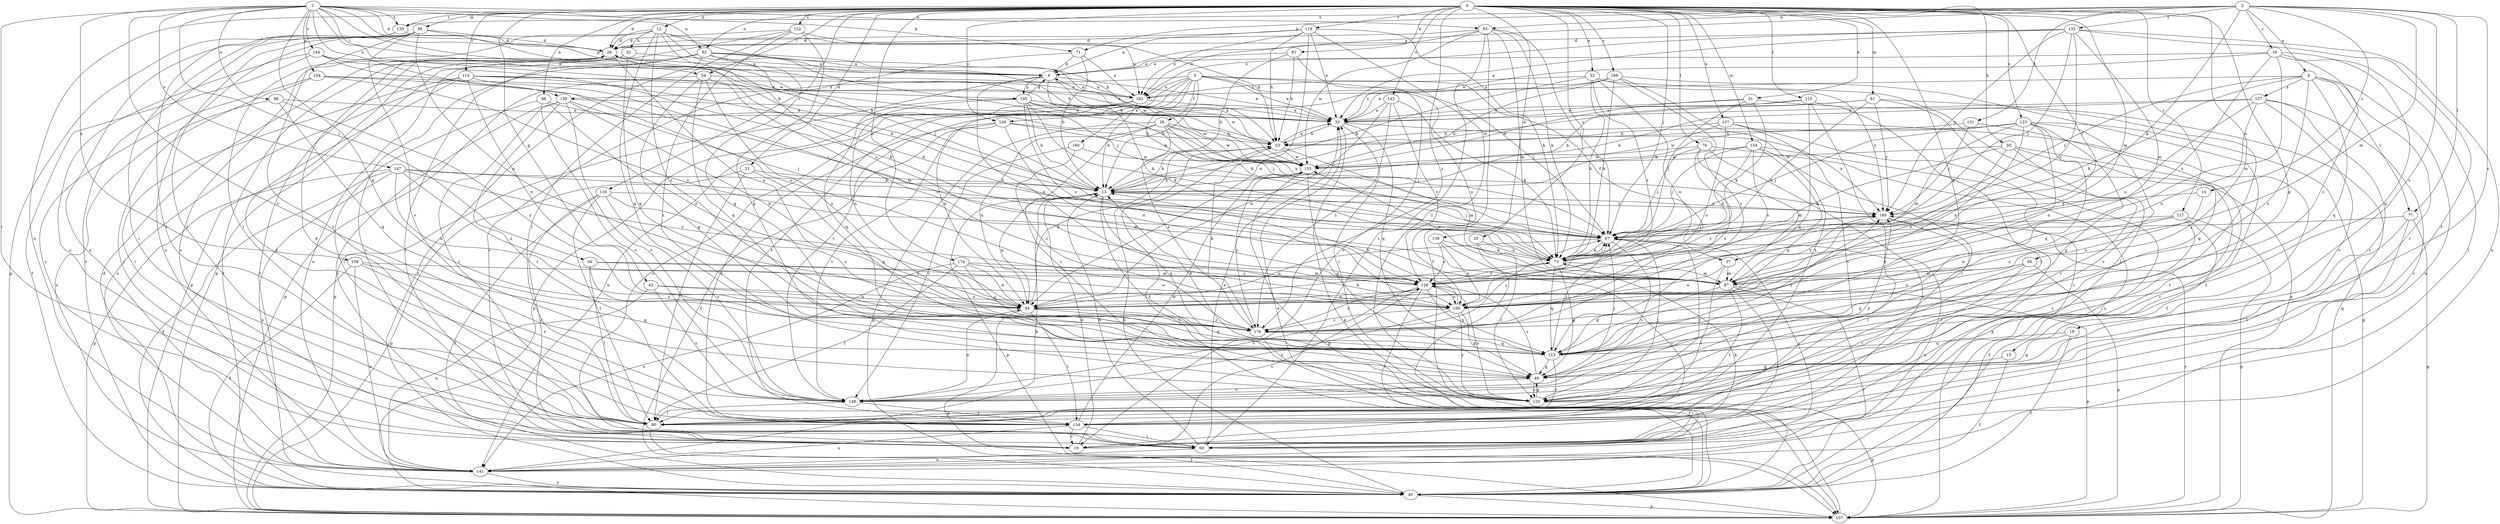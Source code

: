 strict digraph  {
0;
1;
2;
3;
4;
6;
12;
13;
14;
15;
16;
18;
19;
21;
25;
26;
31;
32;
33;
37;
38;
40;
43;
46;
50;
52;
53;
54;
56;
60;
67;
71;
73;
76;
77;
80;
81;
86;
87;
88;
91;
92;
93;
94;
95;
98;
100;
104;
105;
107;
113;
114;
115;
116;
117;
119;
120;
122;
123;
126;
127;
128;
130;
131;
132;
134;
136;
137;
141;
142;
144;
147;
148;
154;
155;
158;
159;
160;
162;
166;
169;
174;
176;
0 -> 12  [label=b];
0 -> 21  [label=d];
0 -> 25  [label=d];
0 -> 26  [label=d];
0 -> 31  [label=e];
0 -> 32  [label=e];
0 -> 37  [label=f];
0 -> 43  [label=g];
0 -> 46  [label=g];
0 -> 50  [label=h];
0 -> 54  [label=i];
0 -> 67  [label=j];
0 -> 76  [label=l];
0 -> 81  [label=m];
0 -> 86  [label=m];
0 -> 87  [label=m];
0 -> 88  [label=n];
0 -> 91  [label=n];
0 -> 92  [label=n];
0 -> 95  [label=o];
0 -> 113  [label=q];
0 -> 114  [label=r];
0 -> 115  [label=r];
0 -> 116  [label=r];
0 -> 117  [label=r];
0 -> 119  [label=r];
0 -> 122  [label=s];
0 -> 123  [label=s];
0 -> 126  [label=s];
0 -> 130  [label=t];
0 -> 136  [label=u];
0 -> 137  [label=u];
0 -> 141  [label=u];
0 -> 142  [label=v];
0 -> 154  [label=w];
0 -> 166  [label=y];
0 -> 174  [label=z];
0 -> 176  [label=z];
1 -> 13  [label=b];
1 -> 26  [label=d];
1 -> 54  [label=i];
1 -> 56  [label=i];
1 -> 60  [label=i];
1 -> 71  [label=k];
1 -> 92  [label=n];
1 -> 93  [label=n];
1 -> 98  [label=o];
1 -> 104  [label=p];
1 -> 105  [label=p];
1 -> 113  [label=q];
1 -> 120  [label=r];
1 -> 130  [label=t];
1 -> 144  [label=v];
1 -> 147  [label=v];
1 -> 155  [label=w];
1 -> 158  [label=x];
1 -> 159  [label=x];
2 -> 4  [label=a];
2 -> 6  [label=a];
2 -> 14  [label=c];
2 -> 15  [label=c];
2 -> 16  [label=c];
2 -> 18  [label=c];
2 -> 71  [label=k];
2 -> 73  [label=k];
2 -> 77  [label=l];
2 -> 87  [label=m];
2 -> 93  [label=n];
2 -> 130  [label=t];
2 -> 131  [label=t];
2 -> 132  [label=t];
3 -> 13  [label=b];
3 -> 33  [label=e];
3 -> 37  [label=f];
3 -> 38  [label=f];
3 -> 67  [label=j];
3 -> 73  [label=k];
3 -> 100  [label=o];
3 -> 134  [label=t];
3 -> 148  [label=v];
3 -> 159  [label=x];
3 -> 160  [label=x];
3 -> 162  [label=x];
4 -> 73  [label=k];
4 -> 77  [label=l];
4 -> 113  [label=q];
4 -> 120  [label=r];
4 -> 126  [label=s];
4 -> 127  [label=s];
4 -> 141  [label=u];
4 -> 169  [label=y];
4 -> 176  [label=z];
6 -> 33  [label=e];
6 -> 73  [label=k];
6 -> 100  [label=o];
6 -> 105  [label=p];
6 -> 107  [label=p];
6 -> 155  [label=w];
12 -> 26  [label=d];
12 -> 46  [label=g];
12 -> 52  [label=h];
12 -> 53  [label=h];
12 -> 67  [label=j];
12 -> 80  [label=l];
12 -> 128  [label=s];
12 -> 141  [label=u];
12 -> 162  [label=x];
12 -> 176  [label=z];
13 -> 53  [label=h];
13 -> 67  [label=j];
13 -> 94  [label=n];
13 -> 107  [label=p];
13 -> 113  [label=q];
13 -> 120  [label=r];
13 -> 169  [label=y];
14 -> 100  [label=o];
14 -> 169  [label=y];
15 -> 40  [label=f];
15 -> 46  [label=g];
16 -> 6  [label=a];
16 -> 33  [label=e];
16 -> 60  [label=i];
16 -> 87  [label=m];
16 -> 113  [label=q];
16 -> 128  [label=s];
16 -> 176  [label=z];
18 -> 40  [label=f];
18 -> 46  [label=g];
18 -> 113  [label=q];
19 -> 13  [label=b];
19 -> 73  [label=k];
19 -> 128  [label=s];
21 -> 13  [label=b];
21 -> 80  [label=l];
21 -> 107  [label=p];
21 -> 113  [label=q];
25 -> 60  [label=i];
25 -> 73  [label=k];
25 -> 120  [label=r];
26 -> 6  [label=a];
26 -> 19  [label=c];
26 -> 40  [label=f];
26 -> 94  [label=n];
26 -> 155  [label=w];
31 -> 33  [label=e];
31 -> 60  [label=i];
31 -> 67  [label=j];
31 -> 73  [label=k];
31 -> 155  [label=w];
32 -> 13  [label=b];
32 -> 73  [label=k];
32 -> 100  [label=o];
32 -> 107  [label=p];
32 -> 128  [label=s];
32 -> 162  [label=x];
32 -> 169  [label=y];
33 -> 53  [label=h];
33 -> 113  [label=q];
33 -> 120  [label=r];
33 -> 169  [label=y];
37 -> 80  [label=l];
37 -> 87  [label=m];
37 -> 100  [label=o];
38 -> 53  [label=h];
38 -> 67  [label=j];
38 -> 94  [label=n];
38 -> 107  [label=p];
38 -> 120  [label=r];
38 -> 155  [label=w];
38 -> 169  [label=y];
38 -> 176  [label=z];
40 -> 26  [label=d];
40 -> 33  [label=e];
40 -> 53  [label=h];
40 -> 107  [label=p];
43 -> 94  [label=n];
43 -> 100  [label=o];
43 -> 141  [label=u];
43 -> 148  [label=v];
46 -> 67  [label=j];
46 -> 120  [label=r];
46 -> 128  [label=s];
46 -> 148  [label=v];
50 -> 19  [label=c];
50 -> 73  [label=k];
50 -> 80  [label=l];
50 -> 100  [label=o];
50 -> 120  [label=r];
50 -> 155  [label=w];
52 -> 6  [label=a];
52 -> 40  [label=f];
52 -> 107  [label=p];
52 -> 113  [label=q];
53 -> 6  [label=a];
53 -> 33  [label=e];
53 -> 40  [label=f];
53 -> 87  [label=m];
53 -> 155  [label=w];
54 -> 46  [label=g];
54 -> 100  [label=o];
54 -> 107  [label=p];
54 -> 113  [label=q];
54 -> 162  [label=x];
54 -> 176  [label=z];
56 -> 80  [label=l];
56 -> 87  [label=m];
56 -> 100  [label=o];
56 -> 176  [label=z];
60 -> 13  [label=b];
60 -> 33  [label=e];
60 -> 67  [label=j];
60 -> 141  [label=u];
67 -> 73  [label=k];
67 -> 94  [label=n];
67 -> 120  [label=r];
67 -> 141  [label=u];
67 -> 148  [label=v];
71 -> 6  [label=a];
71 -> 13  [label=b];
71 -> 19  [label=c];
71 -> 162  [label=x];
73 -> 26  [label=d];
73 -> 46  [label=g];
73 -> 67  [label=j];
73 -> 87  [label=m];
73 -> 113  [label=q];
73 -> 128  [label=s];
73 -> 169  [label=y];
76 -> 19  [label=c];
76 -> 67  [label=j];
76 -> 87  [label=m];
76 -> 107  [label=p];
76 -> 155  [label=w];
76 -> 176  [label=z];
77 -> 67  [label=j];
77 -> 80  [label=l];
77 -> 107  [label=p];
77 -> 134  [label=t];
80 -> 26  [label=d];
80 -> 40  [label=f];
81 -> 33  [label=e];
81 -> 73  [label=k];
81 -> 80  [label=l];
81 -> 107  [label=p];
81 -> 155  [label=w];
81 -> 169  [label=y];
86 -> 13  [label=b];
86 -> 26  [label=d];
86 -> 40  [label=f];
86 -> 60  [label=i];
86 -> 80  [label=l];
86 -> 94  [label=n];
86 -> 134  [label=t];
86 -> 141  [label=u];
86 -> 148  [label=v];
87 -> 19  [label=c];
87 -> 40  [label=f];
87 -> 107  [label=p];
87 -> 113  [label=q];
87 -> 134  [label=t];
87 -> 155  [label=w];
87 -> 169  [label=y];
88 -> 33  [label=e];
88 -> 80  [label=l];
88 -> 94  [label=n];
88 -> 148  [label=v];
91 -> 6  [label=a];
91 -> 13  [label=b];
91 -> 19  [label=c];
91 -> 53  [label=h];
92 -> 6  [label=a];
92 -> 19  [label=c];
92 -> 33  [label=e];
92 -> 40  [label=f];
92 -> 53  [label=h];
92 -> 60  [label=i];
92 -> 67  [label=j];
92 -> 113  [label=q];
92 -> 141  [label=u];
93 -> 26  [label=d];
93 -> 40  [label=f];
93 -> 60  [label=i];
93 -> 67  [label=j];
93 -> 73  [label=k];
93 -> 87  [label=m];
93 -> 155  [label=w];
93 -> 162  [label=x];
94 -> 53  [label=h];
94 -> 73  [label=k];
94 -> 107  [label=p];
94 -> 113  [label=q];
94 -> 134  [label=t];
94 -> 176  [label=z];
95 -> 80  [label=l];
95 -> 87  [label=m];
95 -> 100  [label=o];
95 -> 107  [label=p];
95 -> 113  [label=q];
98 -> 33  [label=e];
98 -> 113  [label=q];
98 -> 141  [label=u];
98 -> 176  [label=z];
100 -> 13  [label=b];
100 -> 46  [label=g];
100 -> 120  [label=r];
100 -> 148  [label=v];
100 -> 176  [label=z];
104 -> 19  [label=c];
104 -> 60  [label=i];
104 -> 67  [label=j];
104 -> 128  [label=s];
104 -> 162  [label=x];
105 -> 6  [label=a];
105 -> 13  [label=b];
105 -> 33  [label=e];
105 -> 67  [label=j];
105 -> 73  [label=k];
105 -> 94  [label=n];
105 -> 113  [label=q];
105 -> 128  [label=s];
105 -> 155  [label=w];
107 -> 33  [label=e];
107 -> 169  [label=y];
113 -> 13  [label=b];
113 -> 46  [label=g];
113 -> 67  [label=j];
113 -> 80  [label=l];
113 -> 169  [label=y];
114 -> 13  [label=b];
114 -> 33  [label=e];
114 -> 60  [label=i];
114 -> 87  [label=m];
114 -> 94  [label=n];
114 -> 134  [label=t];
114 -> 141  [label=u];
114 -> 162  [label=x];
115 -> 13  [label=b];
115 -> 33  [label=e];
115 -> 80  [label=l];
115 -> 113  [label=q];
115 -> 134  [label=t];
116 -> 19  [label=c];
116 -> 40  [label=f];
116 -> 80  [label=l];
116 -> 148  [label=v];
116 -> 169  [label=y];
116 -> 176  [label=z];
117 -> 40  [label=f];
117 -> 67  [label=j];
117 -> 94  [label=n];
117 -> 100  [label=o];
117 -> 107  [label=p];
117 -> 120  [label=r];
119 -> 6  [label=a];
119 -> 26  [label=d];
119 -> 33  [label=e];
119 -> 53  [label=h];
119 -> 73  [label=k];
119 -> 94  [label=n];
119 -> 120  [label=r];
119 -> 162  [label=x];
120 -> 46  [label=g];
120 -> 67  [label=j];
120 -> 107  [label=p];
120 -> 128  [label=s];
122 -> 26  [label=d];
122 -> 46  [label=g];
122 -> 53  [label=h];
122 -> 80  [label=l];
122 -> 107  [label=p];
122 -> 120  [label=r];
123 -> 13  [label=b];
123 -> 46  [label=g];
123 -> 53  [label=h];
123 -> 67  [label=j];
123 -> 87  [label=m];
123 -> 94  [label=n];
123 -> 100  [label=o];
123 -> 107  [label=p];
123 -> 113  [label=q];
123 -> 120  [label=r];
126 -> 40  [label=f];
126 -> 53  [label=h];
126 -> 100  [label=o];
126 -> 134  [label=t];
126 -> 148  [label=v];
126 -> 155  [label=w];
127 -> 13  [label=b];
127 -> 19  [label=c];
127 -> 33  [label=e];
127 -> 94  [label=n];
127 -> 120  [label=r];
127 -> 128  [label=s];
127 -> 148  [label=v];
128 -> 60  [label=i];
128 -> 94  [label=n];
128 -> 100  [label=o];
128 -> 113  [label=q];
128 -> 148  [label=v];
128 -> 176  [label=z];
130 -> 26  [label=d];
130 -> 107  [label=p];
130 -> 134  [label=t];
131 -> 53  [label=h];
131 -> 113  [label=q];
131 -> 169  [label=y];
132 -> 26  [label=d];
132 -> 33  [label=e];
132 -> 67  [label=j];
132 -> 87  [label=m];
132 -> 128  [label=s];
132 -> 134  [label=t];
132 -> 141  [label=u];
132 -> 162  [label=x];
132 -> 169  [label=y];
134 -> 19  [label=c];
134 -> 60  [label=i];
134 -> 141  [label=u];
134 -> 155  [label=w];
136 -> 19  [label=c];
136 -> 73  [label=k];
136 -> 100  [label=o];
136 -> 128  [label=s];
137 -> 19  [label=c];
137 -> 40  [label=f];
137 -> 53  [label=h];
137 -> 100  [label=o];
137 -> 148  [label=v];
137 -> 155  [label=w];
141 -> 13  [label=b];
141 -> 40  [label=f];
142 -> 33  [label=e];
142 -> 73  [label=k];
142 -> 94  [label=n];
142 -> 128  [label=s];
142 -> 176  [label=z];
144 -> 6  [label=a];
144 -> 19  [label=c];
144 -> 40  [label=f];
144 -> 73  [label=k];
144 -> 100  [label=o];
147 -> 13  [label=b];
147 -> 40  [label=f];
147 -> 87  [label=m];
147 -> 94  [label=n];
147 -> 100  [label=o];
147 -> 107  [label=p];
147 -> 128  [label=s];
147 -> 141  [label=u];
148 -> 80  [label=l];
148 -> 94  [label=n];
148 -> 134  [label=t];
148 -> 169  [label=y];
154 -> 67  [label=j];
154 -> 73  [label=k];
154 -> 113  [label=q];
154 -> 120  [label=r];
154 -> 128  [label=s];
154 -> 141  [label=u];
154 -> 155  [label=w];
155 -> 13  [label=b];
155 -> 46  [label=g];
155 -> 107  [label=p];
155 -> 176  [label=z];
158 -> 40  [label=f];
158 -> 46  [label=g];
158 -> 128  [label=s];
158 -> 141  [label=u];
158 -> 148  [label=v];
159 -> 19  [label=c];
159 -> 33  [label=e];
159 -> 67  [label=j];
159 -> 80  [label=l];
159 -> 94  [label=n];
159 -> 134  [label=t];
159 -> 148  [label=v];
160 -> 148  [label=v];
160 -> 155  [label=w];
160 -> 176  [label=z];
162 -> 13  [label=b];
162 -> 19  [label=c];
162 -> 33  [label=e];
162 -> 94  [label=n];
162 -> 107  [label=p];
162 -> 141  [label=u];
166 -> 13  [label=b];
166 -> 33  [label=e];
166 -> 40  [label=f];
166 -> 73  [label=k];
166 -> 134  [label=t];
166 -> 162  [label=x];
166 -> 176  [label=z];
169 -> 67  [label=j];
169 -> 80  [label=l];
169 -> 134  [label=t];
174 -> 80  [label=l];
174 -> 87  [label=m];
174 -> 94  [label=n];
174 -> 128  [label=s];
174 -> 141  [label=u];
174 -> 176  [label=z];
176 -> 40  [label=f];
176 -> 53  [label=h];
176 -> 67  [label=j];
176 -> 113  [label=q];
}
